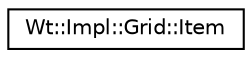 digraph "Graphical Class Hierarchy"
{
 // LATEX_PDF_SIZE
  edge [fontname="Helvetica",fontsize="10",labelfontname="Helvetica",labelfontsize="10"];
  node [fontname="Helvetica",fontsize="10",shape=record];
  rankdir="LR";
  Node0 [label="Wt::Impl::Grid::Item",height=0.2,width=0.4,color="black", fillcolor="white", style="filled",URL="$structWt_1_1Impl_1_1Grid_1_1Item.html",tooltip=" "];
}
